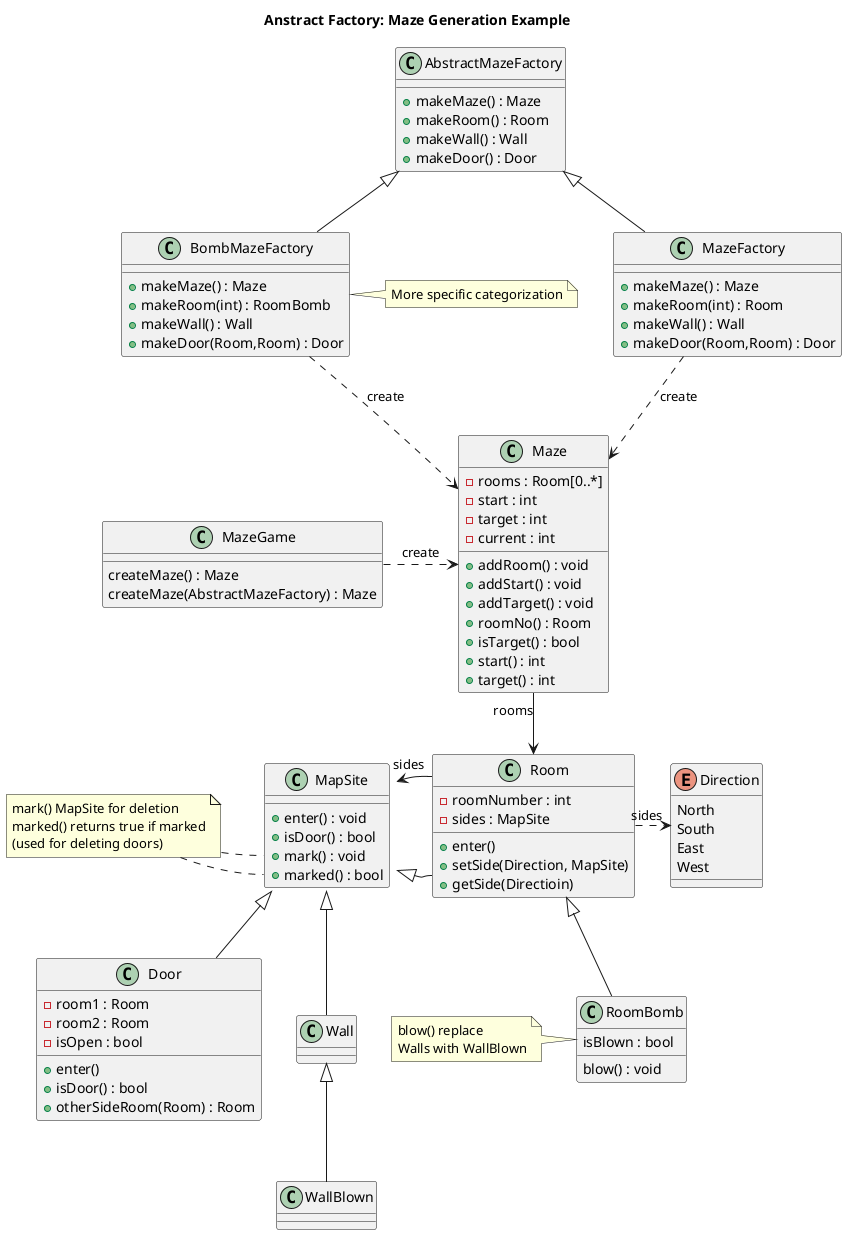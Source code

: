 @startuml

'left to right direction

title Anstract Factory: Maze Generation Example

'-----------------------------------------------
' Classes

class MapSite
class Room
class Wall
class Door
class Maze
class MazeGame
enum Direction

class AbstractMazeFactory
class MazeFactory
class BombMazeFactory

class RoomBomb
class WallBlown

'-----------------------------------------------
' Members

MapSite : +enter() : void
MapSite : +isDoor() : bool
MapSite : +mark() : void
MapSite : +marked() : bool

Room : -roomNumber : int
Room : -sides : MapSite
Room : +enter()
Room : +setSide(Direction, MapSite)
Room : +getSide(Directioin)

Door : -room1 : Room
Door : -room2 : Room
Door : -isOpen : bool
Door : +enter()
Door : +isDoor() : bool
Door : +otherSideRoom(Room) : Room

Maze : -rooms : Room[0..*]
Maze : -start : int
Maze : -target : int
Maze : -current : int
Maze : +addRoom() : void
Maze : +addStart() : void
Maze : +addTarget() : void
Maze : +roomNo() : Room
Maze : +isTarget() : bool
Maze : +start() : int
Maze : +target() : int

MazeGame : createMaze() : Maze
MazeGame : createMaze(AbstractMazeFactory) : Maze

Direction : North
Direction : South
Direction : East
Direction : West

AbstractMazeFactory : +makeMaze() : Maze
AbstractMazeFactory : +makeRoom() : Room
AbstractMazeFactory : +makeWall() : Wall
AbstractMazeFactory : +makeDoor() : Door

MazeFactory : +makeMaze() : Maze
MazeFactory : +makeRoom(int) : Room
MazeFactory : +makeWall() : Wall
MazeFactory : +makeDoor(Room,Room) : Door

BombMazeFactory : +makeMaze() : Maze
BombMazeFactory : +makeRoom(int) : RoomBomb
BombMazeFactory : +makeWall() : Wall
BombMazeFactory : +makeDoor(Room,Room) : Door

RoomBomb : isBlown : bool
RoomBomb : blow() : void

'-----------------------------------------------
' Inheritance

AbstractMazeFactory <|-- MazeFactory
AbstractMazeFactory <|-- BombMazeFactory

MapSite <|-- Room
MapSite <|-- Wall
MapSite <|-- Door

Room <|-- RoomBomb
Wall <|-- WallBlown

'-----------------------------------------------
' Relations

Maze "rooms" --> Room
Room "sides" -> MapSite

Room "sides" .> Direction

MazeGame .> Maze : create

MazeFactory ..> Maze : create
BombMazeFactory ..> Maze : create

'-----------------------------------------------
' Notes

note as nMapSiteMark
    mark() MapSite for deletion 
    marked() returns true if marked
    (used for deleting doors)
end note
nMapSiteMark . MapSite::mark
nMapSiteMark . MapSite::marked

note as nBombMazeFactory
    More specific categorization
end note
nBombMazeFactory . BombMazeFactory

note as nRoomBomb
    blow() replace 
    Walls with WallBlown
end note
nRoomBomb . RoomBomb

@enduml
